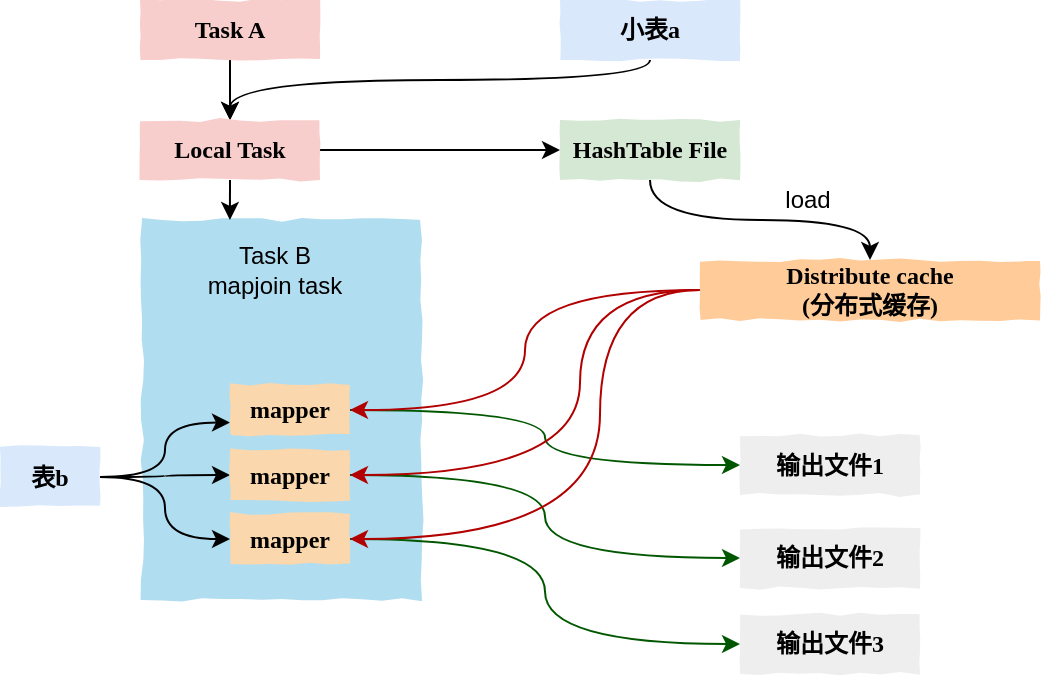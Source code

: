 <mxfile version="13.0.3" type="device"><diagram id="k2Dr5_LniGdYMVt5HDE9" name="第 1 页"><mxGraphModel dx="782" dy="537" grid="1" gridSize="10" guides="1" tooltips="1" connect="1" arrows="1" fold="1" page="1" pageScale="1" pageWidth="827" pageHeight="1169" math="0" shadow="0"><root><mxCell id="0"/><mxCell id="1" parent="0"/><mxCell id="9ajV3IkZc1XEBwr0EOKO-14" style="edgeStyle=orthogonalEdgeStyle;curved=1;rounded=0;orthogonalLoop=1;jettySize=auto;html=1;exitX=0.5;exitY=1;exitDx=0;exitDy=0;entryX=0.5;entryY=0;entryDx=0;entryDy=0;" edge="1" parent="1" source="9ajV3IkZc1XEBwr0EOKO-6" target="9ajV3IkZc1XEBwr0EOKO-13"><mxGeometry relative="1" as="geometry"/></mxCell><mxCell id="9ajV3IkZc1XEBwr0EOKO-8" value="" style="html=1;whiteSpace=wrap;comic=1;strokeWidth=2;fontFamily=Comic Sans MS;fontStyle=1;strokeColor=none;fillColor=#b1ddf0;" vertex="1" parent="1"><mxGeometry x="101" y="160" width="140" height="190" as="geometry"/></mxCell><mxCell id="9ajV3IkZc1XEBwr0EOKO-4" style="edgeStyle=orthogonalEdgeStyle;rounded=0;orthogonalLoop=1;jettySize=auto;html=1;exitX=0.5;exitY=1;exitDx=0;exitDy=0;entryX=0.5;entryY=0;entryDx=0;entryDy=0;" edge="1" parent="1" source="9ajV3IkZc1XEBwr0EOKO-1" target="9ajV3IkZc1XEBwr0EOKO-3"><mxGeometry relative="1" as="geometry"/></mxCell><mxCell id="9ajV3IkZc1XEBwr0EOKO-1" value="Task A" style="html=1;whiteSpace=wrap;comic=1;strokeWidth=1;fontFamily=Comic Sans MS;fontStyle=1;fillColor=#f8cecc;strokeColor=none;" vertex="1" parent="1"><mxGeometry x="100" y="50" width="90" height="30" as="geometry"/></mxCell><mxCell id="9ajV3IkZc1XEBwr0EOKO-5" style="edgeStyle=orthogonalEdgeStyle;rounded=0;orthogonalLoop=1;jettySize=auto;html=1;exitX=0.5;exitY=1;exitDx=0;exitDy=0;entryX=0.5;entryY=0;entryDx=0;entryDy=0;elbow=vertical;curved=1;" edge="1" parent="1" source="9ajV3IkZc1XEBwr0EOKO-2" target="9ajV3IkZc1XEBwr0EOKO-3"><mxGeometry relative="1" as="geometry"><Array as="points"><mxPoint x="355" y="90"/><mxPoint x="145" y="90"/></Array></mxGeometry></mxCell><mxCell id="9ajV3IkZc1XEBwr0EOKO-2" value="小表a" style="html=1;whiteSpace=wrap;comic=1;strokeWidth=1;fontFamily=Comic Sans MS;fontStyle=1;fillColor=#dae8fc;strokeColor=none;" vertex="1" parent="1"><mxGeometry x="310" y="50" width="90" height="30" as="geometry"/></mxCell><mxCell id="9ajV3IkZc1XEBwr0EOKO-18" style="edgeStyle=orthogonalEdgeStyle;curved=1;rounded=0;orthogonalLoop=1;jettySize=auto;html=1;exitX=1;exitY=0.5;exitDx=0;exitDy=0;entryX=0;entryY=0.5;entryDx=0;entryDy=0;" edge="1" parent="1" source="9ajV3IkZc1XEBwr0EOKO-3" target="9ajV3IkZc1XEBwr0EOKO-6"><mxGeometry relative="1" as="geometry"/></mxCell><mxCell id="9ajV3IkZc1XEBwr0EOKO-32" style="edgeStyle=orthogonalEdgeStyle;curved=1;rounded=0;orthogonalLoop=1;jettySize=auto;html=1;exitX=0.5;exitY=1;exitDx=0;exitDy=0;entryX=0.314;entryY=0;entryDx=0;entryDy=0;entryPerimeter=0;" edge="1" parent="1" source="9ajV3IkZc1XEBwr0EOKO-3" target="9ajV3IkZc1XEBwr0EOKO-8"><mxGeometry relative="1" as="geometry"/></mxCell><mxCell id="9ajV3IkZc1XEBwr0EOKO-3" value="Local Task" style="html=1;whiteSpace=wrap;comic=1;strokeWidth=1;fontFamily=Comic Sans MS;fontStyle=1;fillColor=#f8cecc;strokeColor=none;" vertex="1" parent="1"><mxGeometry x="100" y="110" width="90" height="30" as="geometry"/></mxCell><mxCell id="9ajV3IkZc1XEBwr0EOKO-6" value="HashTable File" style="html=1;whiteSpace=wrap;comic=1;strokeWidth=1;fontFamily=Comic Sans MS;fontStyle=1;fillColor=#d5e8d4;strokeColor=none;" vertex="1" parent="1"><mxGeometry x="310" y="110" width="90" height="30" as="geometry"/></mxCell><mxCell id="9ajV3IkZc1XEBwr0EOKO-15" style="edgeStyle=orthogonalEdgeStyle;curved=1;rounded=0;orthogonalLoop=1;jettySize=auto;html=1;exitX=1;exitY=0.5;exitDx=0;exitDy=0;entryX=0;entryY=0.75;entryDx=0;entryDy=0;" edge="1" parent="1" source="9ajV3IkZc1XEBwr0EOKO-7" target="9ajV3IkZc1XEBwr0EOKO-9"><mxGeometry relative="1" as="geometry"/></mxCell><mxCell id="9ajV3IkZc1XEBwr0EOKO-16" style="edgeStyle=orthogonalEdgeStyle;curved=1;rounded=0;orthogonalLoop=1;jettySize=auto;html=1;exitX=1;exitY=0.5;exitDx=0;exitDy=0;entryX=0;entryY=0.5;entryDx=0;entryDy=0;" edge="1" parent="1" source="9ajV3IkZc1XEBwr0EOKO-7" target="9ajV3IkZc1XEBwr0EOKO-11"><mxGeometry relative="1" as="geometry"/></mxCell><mxCell id="9ajV3IkZc1XEBwr0EOKO-17" style="edgeStyle=orthogonalEdgeStyle;curved=1;rounded=0;orthogonalLoop=1;jettySize=auto;html=1;exitX=1;exitY=0.5;exitDx=0;exitDy=0;entryX=0;entryY=0.5;entryDx=0;entryDy=0;" edge="1" parent="1" source="9ajV3IkZc1XEBwr0EOKO-7" target="9ajV3IkZc1XEBwr0EOKO-10"><mxGeometry relative="1" as="geometry"/></mxCell><mxCell id="9ajV3IkZc1XEBwr0EOKO-7" value="表b" style="html=1;whiteSpace=wrap;comic=1;strokeWidth=1;fontFamily=Comic Sans MS;fontStyle=1;fillColor=#dae8fc;strokeColor=none;" vertex="1" parent="1"><mxGeometry x="30" y="273.5" width="50" height="30" as="geometry"/></mxCell><mxCell id="9ajV3IkZc1XEBwr0EOKO-29" style="edgeStyle=orthogonalEdgeStyle;curved=1;rounded=0;orthogonalLoop=1;jettySize=auto;html=1;exitX=1;exitY=0.5;exitDx=0;exitDy=0;entryX=0;entryY=0.5;entryDx=0;entryDy=0;fillColor=#008a00;strokeColor=#005700;" edge="1" parent="1" source="9ajV3IkZc1XEBwr0EOKO-9" target="9ajV3IkZc1XEBwr0EOKO-26"><mxGeometry relative="1" as="geometry"/></mxCell><mxCell id="9ajV3IkZc1XEBwr0EOKO-9" value="mapper" style="html=1;whiteSpace=wrap;comic=1;strokeWidth=2;fontFamily=Comic Sans MS;fontStyle=1;fillColor=#fad7ac;strokeColor=none;" vertex="1" parent="1"><mxGeometry x="145" y="242.5" width="60" height="25" as="geometry"/></mxCell><mxCell id="9ajV3IkZc1XEBwr0EOKO-30" style="edgeStyle=orthogonalEdgeStyle;curved=1;rounded=0;orthogonalLoop=1;jettySize=auto;html=1;exitX=1;exitY=0.5;exitDx=0;exitDy=0;entryX=0;entryY=0.5;entryDx=0;entryDy=0;fillColor=#008a00;strokeColor=#005700;" edge="1" parent="1" source="9ajV3IkZc1XEBwr0EOKO-10" target="9ajV3IkZc1XEBwr0EOKO-27"><mxGeometry relative="1" as="geometry"/></mxCell><mxCell id="9ajV3IkZc1XEBwr0EOKO-10" value="mapper" style="html=1;whiteSpace=wrap;comic=1;strokeWidth=2;fontFamily=Comic Sans MS;fontStyle=1;fillColor=#fad7ac;strokeColor=none;" vertex="1" parent="1"><mxGeometry x="145" y="275" width="60" height="25" as="geometry"/></mxCell><mxCell id="9ajV3IkZc1XEBwr0EOKO-31" style="edgeStyle=orthogonalEdgeStyle;curved=1;rounded=0;orthogonalLoop=1;jettySize=auto;html=1;exitX=1;exitY=0.5;exitDx=0;exitDy=0;entryX=0;entryY=0.5;entryDx=0;entryDy=0;fillColor=#008a00;strokeColor=#005700;" edge="1" parent="1" source="9ajV3IkZc1XEBwr0EOKO-11" target="9ajV3IkZc1XEBwr0EOKO-28"><mxGeometry relative="1" as="geometry"/></mxCell><mxCell id="9ajV3IkZc1XEBwr0EOKO-11" value="mapper" style="html=1;whiteSpace=wrap;comic=1;strokeWidth=2;fontFamily=Comic Sans MS;fontStyle=1;fillColor=#fad7ac;strokeColor=none;" vertex="1" parent="1"><mxGeometry x="145" y="307" width="60" height="25" as="geometry"/></mxCell><mxCell id="9ajV3IkZc1XEBwr0EOKO-12" value="Task B&lt;br&gt;mapjoin task" style="text;html=1;strokeColor=none;fillColor=none;align=center;verticalAlign=middle;whiteSpace=wrap;rounded=0;" vertex="1" parent="1"><mxGeometry x="130" y="180" width="75" height="10" as="geometry"/></mxCell><mxCell id="9ajV3IkZc1XEBwr0EOKO-23" style="edgeStyle=orthogonalEdgeStyle;curved=1;rounded=0;orthogonalLoop=1;jettySize=auto;html=1;exitX=0;exitY=0.5;exitDx=0;exitDy=0;entryX=1;entryY=0.5;entryDx=0;entryDy=0;fillColor=#e51400;strokeColor=#B20000;" edge="1" parent="1" source="9ajV3IkZc1XEBwr0EOKO-13" target="9ajV3IkZc1XEBwr0EOKO-9"><mxGeometry relative="1" as="geometry"/></mxCell><mxCell id="9ajV3IkZc1XEBwr0EOKO-24" style="edgeStyle=orthogonalEdgeStyle;curved=1;rounded=0;orthogonalLoop=1;jettySize=auto;html=1;exitX=0;exitY=0.5;exitDx=0;exitDy=0;entryX=1;entryY=0.5;entryDx=0;entryDy=0;fillColor=#e51400;strokeColor=#B20000;" edge="1" parent="1" source="9ajV3IkZc1XEBwr0EOKO-13" target="9ajV3IkZc1XEBwr0EOKO-10"><mxGeometry relative="1" as="geometry"><Array as="points"><mxPoint x="320" y="195"/><mxPoint x="320" y="288"/></Array></mxGeometry></mxCell><mxCell id="9ajV3IkZc1XEBwr0EOKO-25" style="edgeStyle=orthogonalEdgeStyle;curved=1;rounded=0;orthogonalLoop=1;jettySize=auto;html=1;exitX=0;exitY=0.5;exitDx=0;exitDy=0;entryX=1;entryY=0.5;entryDx=0;entryDy=0;fillColor=#e51400;strokeColor=#B20000;" edge="1" parent="1" source="9ajV3IkZc1XEBwr0EOKO-13" target="9ajV3IkZc1XEBwr0EOKO-11"><mxGeometry relative="1" as="geometry"><Array as="points"><mxPoint x="330" y="195"/><mxPoint x="330" y="320"/></Array></mxGeometry></mxCell><mxCell id="9ajV3IkZc1XEBwr0EOKO-13" value="Distribute cache&lt;br&gt;(分布式缓存)" style="html=1;whiteSpace=wrap;comic=1;strokeWidth=1;fontFamily=Comic Sans MS;fontStyle=1;fillColor=#ffcc99;strokeColor=none;" vertex="1" parent="1"><mxGeometry x="380" y="180" width="170" height="30" as="geometry"/></mxCell><mxCell id="9ajV3IkZc1XEBwr0EOKO-19" value="load" style="text;html=1;strokeColor=none;fillColor=none;align=center;verticalAlign=middle;whiteSpace=wrap;rounded=0;" vertex="1" parent="1"><mxGeometry x="414" y="140" width="40" height="20" as="geometry"/></mxCell><mxCell id="9ajV3IkZc1XEBwr0EOKO-26" value="输出文件1" style="html=1;whiteSpace=wrap;comic=1;strokeWidth=1;fontFamily=Comic Sans MS;fontStyle=1;fillColor=#eeeeee;strokeColor=none;" vertex="1" parent="1"><mxGeometry x="400" y="267.5" width="90" height="30" as="geometry"/></mxCell><mxCell id="9ajV3IkZc1XEBwr0EOKO-27" value="输出文件2" style="html=1;whiteSpace=wrap;comic=1;strokeWidth=1;fontFamily=Comic Sans MS;fontStyle=1;fillColor=#eeeeee;strokeColor=none;" vertex="1" parent="1"><mxGeometry x="400" y="314" width="90" height="30" as="geometry"/></mxCell><mxCell id="9ajV3IkZc1XEBwr0EOKO-28" value="输出文件3" style="html=1;whiteSpace=wrap;comic=1;strokeWidth=1;fontFamily=Comic Sans MS;fontStyle=1;fillColor=#eeeeee;strokeColor=none;" vertex="1" parent="1"><mxGeometry x="400" y="357" width="90" height="30" as="geometry"/></mxCell></root></mxGraphModel></diagram></mxfile>